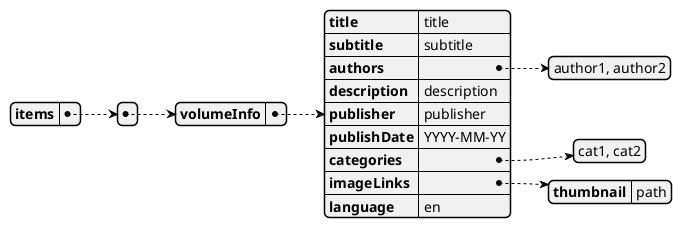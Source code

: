 @startjson book
{
    "items": [
        {
            "volumeInfo": {
                "title": "title",
                "subtitle": "subtitle",
                "authors": ["author1, author2"],
                ' May or may not be there
                "description": "description",
                "publisher": "publisher",
                "publishDate": "YYYY-MM-YY",
                "categories": ["cat1, cat2"],
                "imageLinks": {"thumbnail": "path"},
                "language": "en"

            }
        }
    ]
}
@endjson